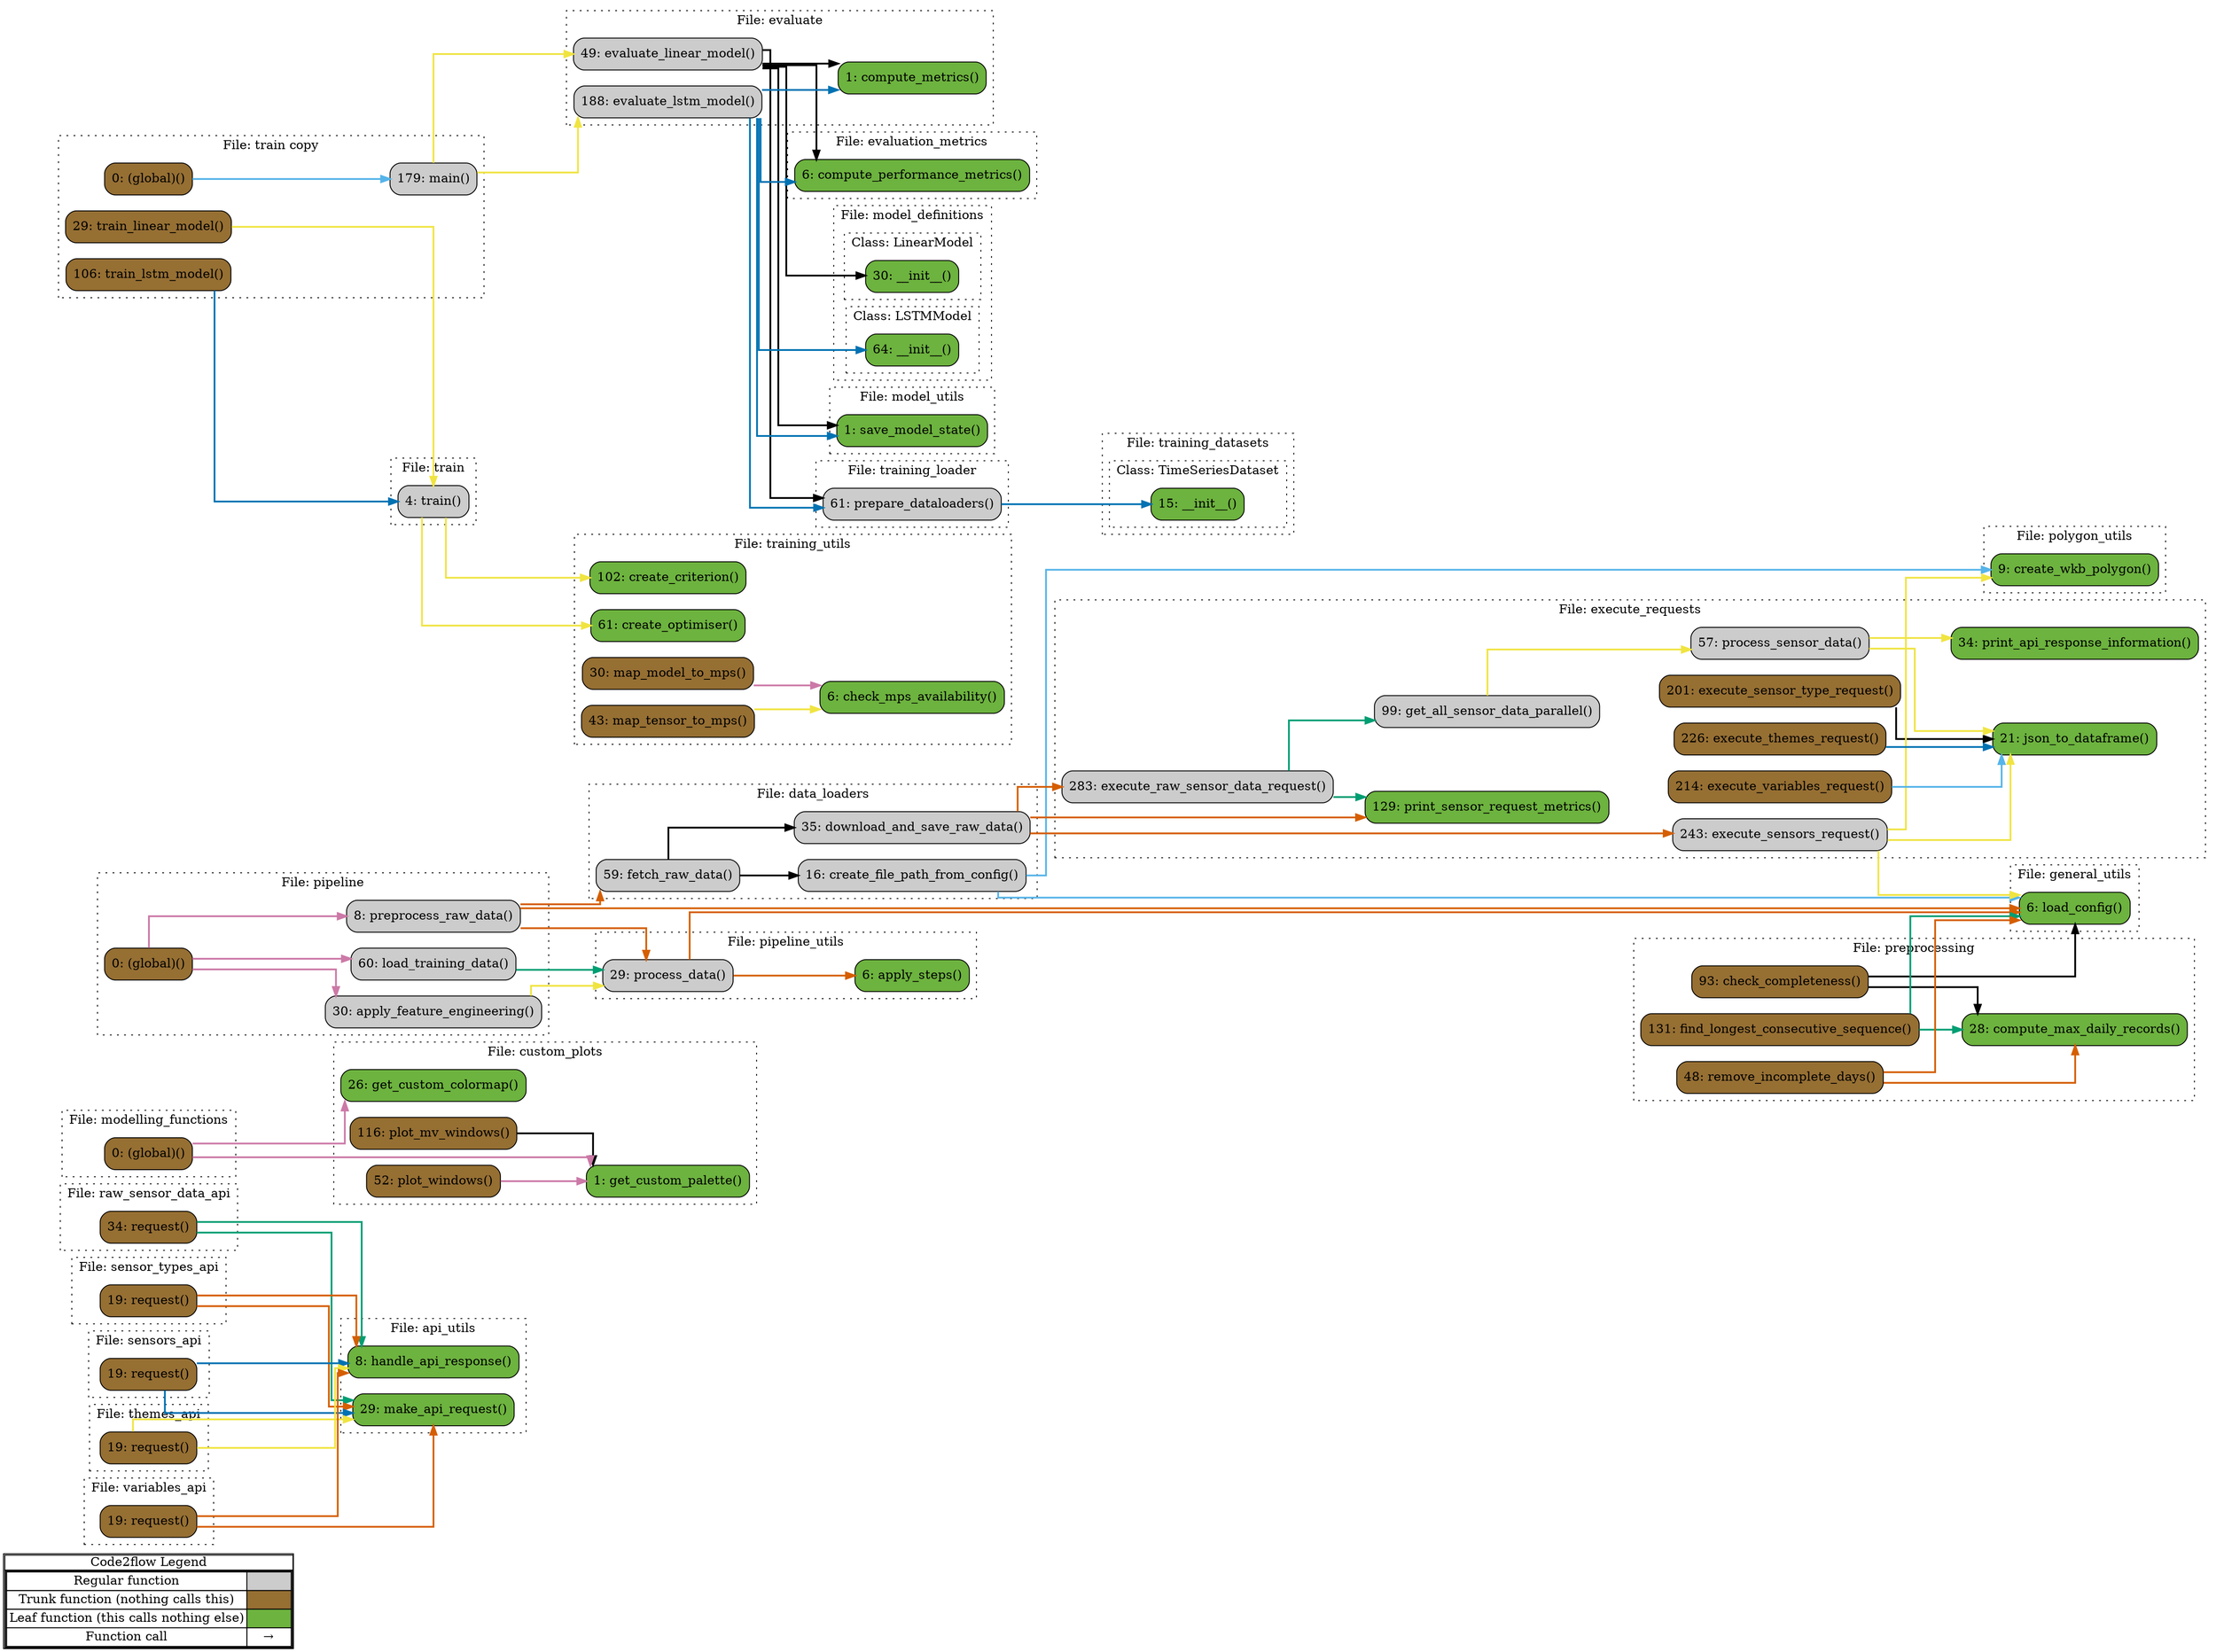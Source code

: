 digraph G {
concentrate=true;
splines="ortho";
rankdir="LR";
subgraph legend{
    rank = min;
    label = "legend";
    Legend [shape=none, margin=0, label = <
        <table cellspacing="0" cellpadding="0" border="1"><tr><td>Code2flow Legend</td></tr><tr><td>
        <table cellspacing="0">
        <tr><td>Regular function</td><td width="50px" bgcolor='#cccccc'></td></tr>
        <tr><td>Trunk function (nothing calls this)</td><td bgcolor='#966F33'></td></tr>
        <tr><td>Leaf function (this calls nothing else)</td><td bgcolor='#6db33f'></td></tr>
        <tr><td>Function call</td><td><font color='black'>&#8594;</font></td></tr>
        </table></td></tr></table>
        >];
}node_42646cda [label="8: handle_api_response()" name="api_utils::handle_api_response" shape="rect" style="rounded,filled" fillcolor="#6db33f" ];
node_7e32c4f2 [label="29: make_api_request()" name="api_utils::make_api_request" shape="rect" style="rounded,filled" fillcolor="#6db33f" ];
node_9af7b184 [label="26: get_custom_colormap()" name="custom_plots::get_custom_colormap" shape="rect" style="rounded,filled" fillcolor="#6db33f" ];
node_971a24fe [label="1: get_custom_palette()" name="custom_plots::get_custom_palette" shape="rect" style="rounded,filled" fillcolor="#6db33f" ];
node_afe26ff0 [label="116: plot_mv_windows()" name="custom_plots::plot_mv_windows" shape="rect" style="rounded,filled" fillcolor="#966F33" ];
node_b1750557 [label="52: plot_windows()" name="custom_plots::plot_windows" shape="rect" style="rounded,filled" fillcolor="#966F33" ];
node_989ce04a [label="16: create_file_path_from_config()" name="data_loaders::create_file_path_from_config" shape="rect" style="rounded,filled" fillcolor="#cccccc" ];
node_77e18656 [label="35: download_and_save_raw_data()" name="data_loaders::download_and_save_raw_data" shape="rect" style="rounded,filled" fillcolor="#cccccc" ];
node_8a786598 [label="59: fetch_raw_data()" name="data_loaders::fetch_raw_data" shape="rect" style="rounded,filled" fillcolor="#cccccc" ];
node_11b57a76 [label="1: compute_metrics()" name="evaluate::compute_metrics" shape="rect" style="rounded,filled" fillcolor="#6db33f" ];
node_a2c6c438 [label="49: evaluate_linear_model()" name="evaluate::evaluate_linear_model" shape="rect" style="rounded,filled" fillcolor="#cccccc" ];
node_41b3821d [label="188: evaluate_lstm_model()" name="evaluate::evaluate_lstm_model" shape="rect" style="rounded,filled" fillcolor="#cccccc" ];
node_22eea006 [label="6: compute_performance_metrics()" name="evaluation_metrics::compute_performance_metrics" shape="rect" style="rounded,filled" fillcolor="#6db33f" ];
node_1278afcb [label="283: execute_raw_sensor_data_request()" name="execute_requests::execute_raw_sensor_data_request" shape="rect" style="rounded,filled" fillcolor="#cccccc" ];
node_243bc2b8 [label="201: execute_sensor_type_request()" name="execute_requests::execute_sensor_type_request" shape="rect" style="rounded,filled" fillcolor="#966F33" ];
node_a2fa64b4 [label="243: execute_sensors_request()" name="execute_requests::execute_sensors_request" shape="rect" style="rounded,filled" fillcolor="#cccccc" ];
node_cf48bfdd [label="226: execute_themes_request()" name="execute_requests::execute_themes_request" shape="rect" style="rounded,filled" fillcolor="#966F33" ];
node_2653f692 [label="214: execute_variables_request()" name="execute_requests::execute_variables_request" shape="rect" style="rounded,filled" fillcolor="#966F33" ];
node_02d47a6c [label="99: get_all_sensor_data_parallel()" name="execute_requests::get_all_sensor_data_parallel" shape="rect" style="rounded,filled" fillcolor="#cccccc" ];
node_5a139b2f [label="21: json_to_dataframe()" name="execute_requests::json_to_dataframe" shape="rect" style="rounded,filled" fillcolor="#6db33f" ];
node_70bc9a89 [label="34: print_api_response_information()" name="execute_requests::print_api_response_information" shape="rect" style="rounded,filled" fillcolor="#6db33f" ];
node_a1f0cd80 [label="129: print_sensor_request_metrics()" name="execute_requests::print_sensor_request_metrics" shape="rect" style="rounded,filled" fillcolor="#6db33f" ];
node_dfa540e4 [label="57: process_sensor_data()" name="execute_requests::process_sensor_data" shape="rect" style="rounded,filled" fillcolor="#cccccc" ];
node_f3668ece [label="6: load_config()" name="general_utils::load_config" shape="rect" style="rounded,filled" fillcolor="#6db33f" ];
node_aa5b3f03 [label="64: __init__()" name="model_definitions::LSTMModel.__init__" shape="rect" style="rounded,filled" fillcolor="#6db33f" ];
node_ffbbe05c [label="30: __init__()" name="model_definitions::LinearModel.__init__" shape="rect" style="rounded,filled" fillcolor="#6db33f" ];
node_30c294f7 [label="1: save_model_state()" name="model_utils::save_model_state" shape="rect" style="rounded,filled" fillcolor="#6db33f" ];
node_0041f297 [label="0: (global)()" name="modelling_functions::(global)" shape="rect" style="rounded,filled" fillcolor="#966F33" ];
node_9a9cf60f [label="0: (global)()" name="pipeline::(global)" shape="rect" style="rounded,filled" fillcolor="#966F33" ];
node_94310264 [label="30: apply_feature_engineering()" name="pipeline::apply_feature_engineering" shape="rect" style="rounded,filled" fillcolor="#cccccc" ];
node_e664736b [label="60: load_training_data()" name="pipeline::load_training_data" shape="rect" style="rounded,filled" fillcolor="#cccccc" ];
node_a85ee3fe [label="8: preprocess_raw_data()" name="pipeline::preprocess_raw_data" shape="rect" style="rounded,filled" fillcolor="#cccccc" ];
node_30ae8357 [label="6: apply_steps()" name="pipeline_utils::apply_steps" shape="rect" style="rounded,filled" fillcolor="#6db33f" ];
node_671b19e6 [label="29: process_data()" name="pipeline_utils::process_data" shape="rect" style="rounded,filled" fillcolor="#cccccc" ];
node_cc4ec330 [label="9: create_wkb_polygon()" name="polygon_utils::create_wkb_polygon" shape="rect" style="rounded,filled" fillcolor="#6db33f" ];
node_a3504078 [label="93: check_completeness()" name="preprocessing::check_completeness" shape="rect" style="rounded,filled" fillcolor="#966F33" ];
node_e32df680 [label="28: compute_max_daily_records()" name="preprocessing::compute_max_daily_records" shape="rect" style="rounded,filled" fillcolor="#6db33f" ];
node_cc3d29fb [label="131: find_longest_consecutive_sequence()" name="preprocessing::find_longest_consecutive_sequence" shape="rect" style="rounded,filled" fillcolor="#966F33" ];
node_92f24516 [label="48: remove_incomplete_days()" name="preprocessing::remove_incomplete_days" shape="rect" style="rounded,filled" fillcolor="#966F33" ];
node_95a360d3 [label="34: request()" name="raw_sensor_data_api::request" shape="rect" style="rounded,filled" fillcolor="#966F33" ];
node_6783723e [label="19: request()" name="sensor_types_api::request" shape="rect" style="rounded,filled" fillcolor="#966F33" ];
node_9b39584d [label="19: request()" name="sensors_api::request" shape="rect" style="rounded,filled" fillcolor="#966F33" ];
node_1dd97a94 [label="19: request()" name="themes_api::request" shape="rect" style="rounded,filled" fillcolor="#966F33" ];
node_1b9a069a [label="0: (global)()" name="train copy::(global)" shape="rect" style="rounded,filled" fillcolor="#966F33" ];
node_3c17cb2c [label="179: main()" name="train copy::main" shape="rect" style="rounded,filled" fillcolor="#cccccc" ];
node_2c7ff2dc [label="29: train_linear_model()" name="train copy::train_linear_model" shape="rect" style="rounded,filled" fillcolor="#966F33" ];
node_56f1d885 [label="106: train_lstm_model()" name="train copy::train_lstm_model" shape="rect" style="rounded,filled" fillcolor="#966F33" ];
node_23b09d74 [label="4: train()" name="train::train" shape="rect" style="rounded,filled" fillcolor="#cccccc" ];
node_452b9464 [label="15: __init__()" name="training_datasets::TimeSeriesDataset.__init__" shape="rect" style="rounded,filled" fillcolor="#6db33f" ];
node_89e7ee75 [label="61: prepare_dataloaders()" name="training_loader::prepare_dataloaders" shape="rect" style="rounded,filled" fillcolor="#cccccc" ];
node_f2a6cb2a [label="6: check_mps_availability()" name="training_utils::check_mps_availability" shape="rect" style="rounded,filled" fillcolor="#6db33f" ];
node_961ffbb7 [label="102: create_criterion()" name="training_utils::create_criterion" shape="rect" style="rounded,filled" fillcolor="#6db33f" ];
node_b39950fa [label="61: create_optimiser()" name="training_utils::create_optimiser" shape="rect" style="rounded,filled" fillcolor="#6db33f" ];
node_5eae163f [label="30: map_model_to_mps()" name="training_utils::map_model_to_mps" shape="rect" style="rounded,filled" fillcolor="#966F33" ];
node_4dab5084 [label="43: map_tensor_to_mps()" name="training_utils::map_tensor_to_mps" shape="rect" style="rounded,filled" fillcolor="#966F33" ];
node_aa6ce6fe [label="19: request()" name="variables_api::request" shape="rect" style="rounded,filled" fillcolor="#966F33" ];
node_afe26ff0 -> node_971a24fe [color="#000000" penwidth="2"];
node_b1750557 -> node_971a24fe [color="#CC79A7" penwidth="2"];
node_989ce04a -> node_f3668ece [color="#56B4E9" penwidth="2"];
node_989ce04a -> node_cc4ec330 [color="#56B4E9" penwidth="2"];
node_77e18656 -> node_1278afcb [color="#D55E00" penwidth="2"];
node_77e18656 -> node_a2fa64b4 [color="#D55E00" penwidth="2"];
node_77e18656 -> node_a1f0cd80 [color="#D55E00" penwidth="2"];
node_8a786598 -> node_989ce04a [color="#000000" penwidth="2"];
node_8a786598 -> node_77e18656 [color="#000000" penwidth="2"];
node_a2c6c438 -> node_11b57a76 [color="#000000" penwidth="2"];
node_a2c6c438 -> node_22eea006 [color="#000000" penwidth="2"];
node_a2c6c438 -> node_ffbbe05c [color="#000000" penwidth="2"];
node_a2c6c438 -> node_30c294f7 [color="#000000" penwidth="2"];
node_a2c6c438 -> node_89e7ee75 [color="#000000" penwidth="2"];
node_41b3821d -> node_11b57a76 [color="#0072B2" penwidth="2"];
node_41b3821d -> node_22eea006 [color="#0072B2" penwidth="2"];
node_41b3821d -> node_aa5b3f03 [color="#0072B2" penwidth="2"];
node_41b3821d -> node_30c294f7 [color="#0072B2" penwidth="2"];
node_41b3821d -> node_89e7ee75 [color="#0072B2" penwidth="2"];
node_1278afcb -> node_02d47a6c [color="#009E73" penwidth="2"];
node_1278afcb -> node_a1f0cd80 [color="#009E73" penwidth="2"];
node_243bc2b8 -> node_5a139b2f [color="#000000" penwidth="2"];
node_a2fa64b4 -> node_5a139b2f [color="#F0E442" penwidth="2"];
node_a2fa64b4 -> node_f3668ece [color="#F0E442" penwidth="2"];
node_a2fa64b4 -> node_cc4ec330 [color="#F0E442" penwidth="2"];
node_cf48bfdd -> node_5a139b2f [color="#0072B2" penwidth="2"];
node_2653f692 -> node_5a139b2f [color="#56B4E9" penwidth="2"];
node_02d47a6c -> node_dfa540e4 [color="#F0E442" penwidth="2"];
node_dfa540e4 -> node_5a139b2f [color="#F0E442" penwidth="2"];
node_dfa540e4 -> node_70bc9a89 [color="#F0E442" penwidth="2"];
node_dfa540e4 -> node_70bc9a89 [color="#F0E442" penwidth="2"];
node_dfa540e4 -> node_70bc9a89 [color="#F0E442" penwidth="2"];
node_0041f297 -> node_9af7b184 [color="#CC79A7" penwidth="2"];
node_0041f297 -> node_971a24fe [color="#CC79A7" penwidth="2"];
node_9a9cf60f -> node_94310264 [color="#CC79A7" penwidth="2"];
node_9a9cf60f -> node_e664736b [color="#CC79A7" penwidth="2"];
node_9a9cf60f -> node_a85ee3fe [color="#CC79A7" penwidth="2"];
node_94310264 -> node_671b19e6 [color="#F0E442" penwidth="2"];
node_e664736b -> node_671b19e6 [color="#009E73" penwidth="2"];
node_a85ee3fe -> node_8a786598 [color="#D55E00" penwidth="2"];
node_a85ee3fe -> node_f3668ece [color="#D55E00" penwidth="2"];
node_a85ee3fe -> node_671b19e6 [color="#D55E00" penwidth="2"];
node_671b19e6 -> node_f3668ece [color="#D55E00" penwidth="2"];
node_671b19e6 -> node_30ae8357 [color="#D55E00" penwidth="2"];
node_a3504078 -> node_f3668ece [color="#000000" penwidth="2"];
node_a3504078 -> node_f3668ece [color="#000000" penwidth="2"];
node_a3504078 -> node_e32df680 [color="#000000" penwidth="2"];
node_cc3d29fb -> node_f3668ece [color="#009E73" penwidth="2"];
node_cc3d29fb -> node_e32df680 [color="#009E73" penwidth="2"];
node_92f24516 -> node_f3668ece [color="#D55E00" penwidth="2"];
node_92f24516 -> node_e32df680 [color="#D55E00" penwidth="2"];
node_95a360d3 -> node_42646cda [color="#009E73" penwidth="2"];
node_95a360d3 -> node_7e32c4f2 [color="#009E73" penwidth="2"];
node_6783723e -> node_42646cda [color="#D55E00" penwidth="2"];
node_6783723e -> node_7e32c4f2 [color="#D55E00" penwidth="2"];
node_9b39584d -> node_42646cda [color="#0072B2" penwidth="2"];
node_9b39584d -> node_7e32c4f2 [color="#0072B2" penwidth="2"];
node_1dd97a94 -> node_42646cda [color="#F0E442" penwidth="2"];
node_1dd97a94 -> node_7e32c4f2 [color="#F0E442" penwidth="2"];
node_1b9a069a -> node_3c17cb2c [color="#56B4E9" penwidth="2"];
node_3c17cb2c -> node_a2c6c438 [color="#F0E442" penwidth="2"];
node_3c17cb2c -> node_41b3821d [color="#F0E442" penwidth="2"];
node_2c7ff2dc -> node_23b09d74 [color="#F0E442" penwidth="2"];
node_56f1d885 -> node_23b09d74 [color="#0072B2" penwidth="2"];
node_23b09d74 -> node_961ffbb7 [color="#F0E442" penwidth="2"];
node_23b09d74 -> node_b39950fa [color="#F0E442" penwidth="2"];
node_89e7ee75 -> node_452b9464 [color="#0072B2" penwidth="2"];
node_89e7ee75 -> node_452b9464 [color="#0072B2" penwidth="2"];
node_5eae163f -> node_f2a6cb2a [color="#CC79A7" penwidth="2"];
node_4dab5084 -> node_f2a6cb2a [color="#F0E442" penwidth="2"];
node_aa6ce6fe -> node_42646cda [color="#D55E00" penwidth="2"];
node_aa6ce6fe -> node_7e32c4f2 [color="#D55E00" penwidth="2"];
subgraph cluster_1d73ace5 {
    node_42646cda node_7e32c4f2;
    label="File: api_utils";
    name="api_utils";
    style="filled";
    graph[style=dotted];
};
subgraph cluster_cddacb08 {
    node_971a24fe node_9af7b184 node_b1750557 node_afe26ff0;
    label="File: custom_plots";
    name="custom_plots";
    style="filled";
    graph[style=dotted];
};
subgraph cluster_27ece14b {
    node_989ce04a node_77e18656 node_8a786598;
    label="File: data_loaders";
    name="data_loaders";
    style="filled";
    graph[style=dotted];
};
subgraph cluster_42ba0d55 {
    node_11b57a76 node_a2c6c438 node_41b3821d;
    label="File: evaluate";
    name="evaluate";
    style="filled";
    graph[style=dotted];
};
subgraph cluster_8cd3e787 {
    node_22eea006;
    label="File: evaluation_metrics";
    name="evaluation_metrics";
    style="filled";
    graph[style=dotted];
};
subgraph cluster_9ceb174c {
    node_5a139b2f node_70bc9a89 node_dfa540e4 node_02d47a6c node_a1f0cd80 node_243bc2b8 node_2653f692 node_cf48bfdd node_a2fa64b4 node_1278afcb;
    label="File: execute_requests";
    name="execute_requests";
    style="filled";
    graph[style=dotted];
};
subgraph cluster_57ce980a {
    node_f3668ece;
    label="File: general_utils";
    name="general_utils";
    style="filled";
    graph[style=dotted];
};
subgraph cluster_16eb29a0 {
    label="File: model_definitions";
    name="model_definitions";
    style="filled";
    graph[style=dotted];
    subgraph cluster_47a48d07 {
        node_ffbbe05c;
        label="Class: LinearModel";
        name="LinearModel";
        style="filled";
        graph[style=dotted];
    };
    subgraph cluster_e1e1aad5 {
        node_aa5b3f03;
        label="Class: LSTMModel";
        name="LSTMModel";
        style="filled";
        graph[style=dotted];
    };
};
subgraph cluster_b1327830 {
    node_30c294f7;
    label="File: model_utils";
    name="model_utils";
    style="filled";
    graph[style=dotted];
};
subgraph cluster_1d38e8dd {
    node_0041f297;
    label="File: modelling_functions";
    name="modelling_functions";
    style="filled";
    graph[style=dotted];
};
subgraph cluster_a4976f0b {
    node_a85ee3fe node_94310264 node_e664736b node_9a9cf60f;
    label="File: pipeline";
    name="pipeline";
    style="filled";
    graph[style=dotted];
};
subgraph cluster_b139fb6b {
    node_30ae8357 node_671b19e6;
    label="File: pipeline_utils";
    name="pipeline_utils";
    style="filled";
    graph[style=dotted];
};
subgraph cluster_5016a271 {
    node_cc4ec330;
    label="File: polygon_utils";
    name="polygon_utils";
    style="filled";
    graph[style=dotted];
};
subgraph cluster_b6e04257 {
    node_e32df680 node_92f24516 node_a3504078 node_cc3d29fb;
    label="File: preprocessing";
    name="preprocessing";
    style="filled";
    graph[style=dotted];
};
subgraph cluster_b733f1b0 {
    node_95a360d3;
    label="File: raw_sensor_data_api";
    name="raw_sensor_data_api";
    style="filled";
    graph[style=dotted];
};
subgraph cluster_fcbea983 {
    node_6783723e;
    label="File: sensor_types_api";
    name="sensor_types_api";
    style="filled";
    graph[style=dotted];
};
subgraph cluster_072a60a7 {
    node_9b39584d;
    label="File: sensors_api";
    name="sensors_api";
    style="filled";
    graph[style=dotted];
};
subgraph cluster_ba1fdedf {
    node_1dd97a94;
    label="File: themes_api";
    name="themes_api";
    style="filled";
    graph[style=dotted];
};
subgraph cluster_30f512fb {
    node_23b09d74;
    label="File: train";
    name="train";
    style="filled";
    graph[style=dotted];
};
subgraph cluster_bb309338 {
    node_2c7ff2dc node_56f1d885 node_3c17cb2c node_1b9a069a;
    label="File: train copy";
    name="train copy";
    style="filled";
    graph[style=dotted];
};
subgraph cluster_0494b5b2 {
    label="File: training_datasets";
    name="training_datasets";
    style="filled";
    graph[style=dotted];
    subgraph cluster_de70f8ab {
        node_452b9464;
        label="Class: TimeSeriesDataset";
        name="TimeSeriesDataset";
        style="filled";
        graph[style=dotted];
    };
};
subgraph cluster_1e2a181b {
    node_89e7ee75;
    label="File: training_loader";
    name="training_loader";
    style="filled";
    graph[style=dotted];
};
subgraph cluster_ef759d71 {
    node_f2a6cb2a node_5eae163f node_4dab5084 node_b39950fa node_961ffbb7;
    label="File: training_utils";
    name="training_utils";
    style="filled";
    graph[style=dotted];
};
subgraph cluster_d4066db9 {
    node_aa6ce6fe;
    label="File: variables_api";
    name="variables_api";
    style="filled";
    graph[style=dotted];
};
}

